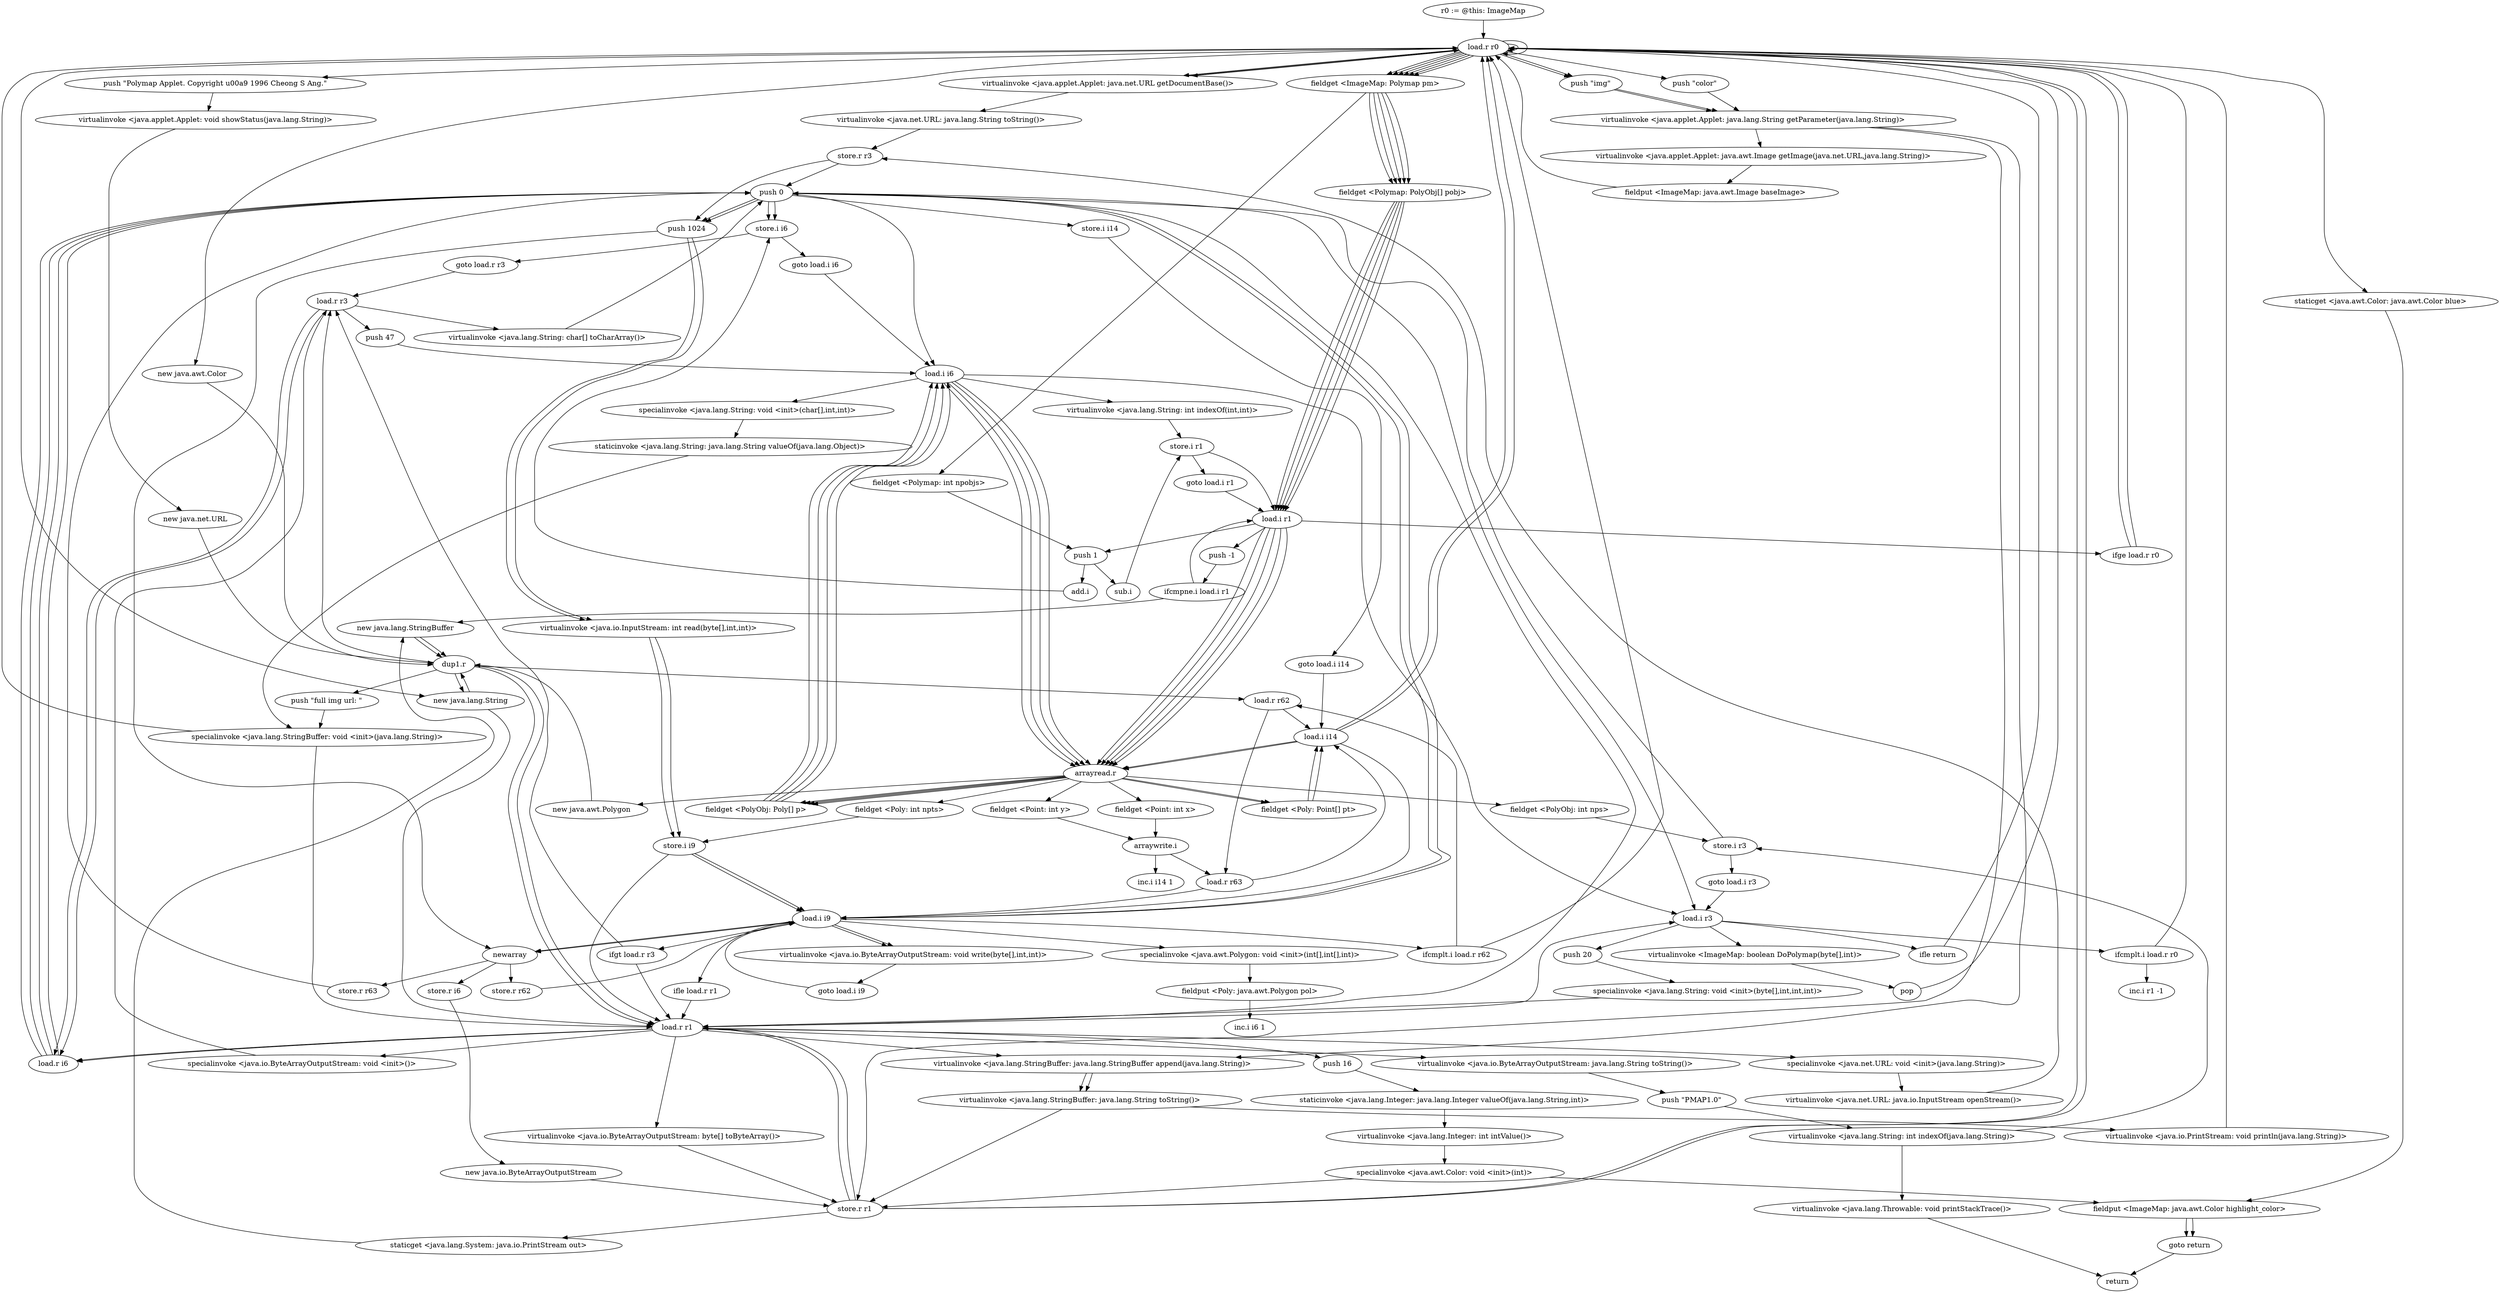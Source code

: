 digraph "" {
    "r0 := @this: ImageMap"
    "load.r r0"
    "r0 := @this: ImageMap"->"load.r r0";
    "load.r r0"->"load.r r0";
    "load.r r0"->"load.r r0";
    "virtualinvoke <java.applet.Applet: java.net.URL getDocumentBase()>"
    "load.r r0"->"virtualinvoke <java.applet.Applet: java.net.URL getDocumentBase()>";
    "virtualinvoke <java.applet.Applet: java.net.URL getDocumentBase()>"->"load.r r0";
    "push \"img\""
    "load.r r0"->"push \"img\"";
    "virtualinvoke <java.applet.Applet: java.lang.String getParameter(java.lang.String)>"
    "push \"img\""->"virtualinvoke <java.applet.Applet: java.lang.String getParameter(java.lang.String)>";
    "virtualinvoke <java.applet.Applet: java.awt.Image getImage(java.net.URL,java.lang.String)>"
    "virtualinvoke <java.applet.Applet: java.lang.String getParameter(java.lang.String)>"->"virtualinvoke <java.applet.Applet: java.awt.Image getImage(java.net.URL,java.lang.String)>";
    "fieldput <ImageMap: java.awt.Image baseImage>"
    "virtualinvoke <java.applet.Applet: java.awt.Image getImage(java.net.URL,java.lang.String)>"->"fieldput <ImageMap: java.awt.Image baseImage>";
    "fieldput <ImageMap: java.awt.Image baseImage>"->"load.r r0";
    "load.r r0"->"virtualinvoke <java.applet.Applet: java.net.URL getDocumentBase()>";
    "virtualinvoke <java.net.URL: java.lang.String toString()>"
    "virtualinvoke <java.applet.Applet: java.net.URL getDocumentBase()>"->"virtualinvoke <java.net.URL: java.lang.String toString()>";
    "store.r r3"
    "virtualinvoke <java.net.URL: java.lang.String toString()>"->"store.r r3";
    "push 0"
    "store.r r3"->"push 0";
    "store.i i6"
    "push 0"->"store.i i6";
    "goto load.r r3"
    "store.i i6"->"goto load.r r3";
    "load.r r3"
    "goto load.r r3"->"load.r r3";
    "push 47"
    "load.r r3"->"push 47";
    "load.i i6"
    "push 47"->"load.i i6";
    "virtualinvoke <java.lang.String: int indexOf(int,int)>"
    "load.i i6"->"virtualinvoke <java.lang.String: int indexOf(int,int)>";
    "store.i r1"
    "virtualinvoke <java.lang.String: int indexOf(int,int)>"->"store.i r1";
    "load.i r1"
    "store.i r1"->"load.i r1";
    "push -1"
    "load.i r1"->"push -1";
    "ifcmpne.i load.i r1"
    "push -1"->"ifcmpne.i load.i r1";
    "new java.lang.StringBuffer"
    "ifcmpne.i load.i r1"->"new java.lang.StringBuffer";
    "dup1.r"
    "new java.lang.StringBuffer"->"dup1.r";
    "new java.lang.String"
    "dup1.r"->"new java.lang.String";
    "new java.lang.String"->"dup1.r";
    "dup1.r"->"load.r r3";
    "virtualinvoke <java.lang.String: char[] toCharArray()>"
    "load.r r3"->"virtualinvoke <java.lang.String: char[] toCharArray()>";
    "virtualinvoke <java.lang.String: char[] toCharArray()>"->"push 0";
    "push 0"->"load.i i6";
    "specialinvoke <java.lang.String: void <init>(char[],int,int)>"
    "load.i i6"->"specialinvoke <java.lang.String: void <init>(char[],int,int)>";
    "staticinvoke <java.lang.String: java.lang.String valueOf(java.lang.Object)>"
    "specialinvoke <java.lang.String: void <init>(char[],int,int)>"->"staticinvoke <java.lang.String: java.lang.String valueOf(java.lang.Object)>";
    "specialinvoke <java.lang.StringBuffer: void <init>(java.lang.String)>"
    "staticinvoke <java.lang.String: java.lang.String valueOf(java.lang.Object)>"->"specialinvoke <java.lang.StringBuffer: void <init>(java.lang.String)>";
    "specialinvoke <java.lang.StringBuffer: void <init>(java.lang.String)>"->"load.r r0";
    "load.r r0"->"push \"img\"";
    "push \"img\""->"virtualinvoke <java.applet.Applet: java.lang.String getParameter(java.lang.String)>";
    "virtualinvoke <java.lang.StringBuffer: java.lang.StringBuffer append(java.lang.String)>"
    "virtualinvoke <java.applet.Applet: java.lang.String getParameter(java.lang.String)>"->"virtualinvoke <java.lang.StringBuffer: java.lang.StringBuffer append(java.lang.String)>";
    "virtualinvoke <java.lang.StringBuffer: java.lang.String toString()>"
    "virtualinvoke <java.lang.StringBuffer: java.lang.StringBuffer append(java.lang.String)>"->"virtualinvoke <java.lang.StringBuffer: java.lang.String toString()>";
    "store.r r1"
    "virtualinvoke <java.lang.StringBuffer: java.lang.String toString()>"->"store.r r1";
    "staticget <java.lang.System: java.io.PrintStream out>"
    "store.r r1"->"staticget <java.lang.System: java.io.PrintStream out>";
    "staticget <java.lang.System: java.io.PrintStream out>"->"new java.lang.StringBuffer";
    "new java.lang.StringBuffer"->"dup1.r";
    "push \"full img url: \""
    "dup1.r"->"push \"full img url: \"";
    "push \"full img url: \""->"specialinvoke <java.lang.StringBuffer: void <init>(java.lang.String)>";
    "load.r r1"
    "specialinvoke <java.lang.StringBuffer: void <init>(java.lang.String)>"->"load.r r1";
    "load.r r1"->"virtualinvoke <java.lang.StringBuffer: java.lang.StringBuffer append(java.lang.String)>";
    "virtualinvoke <java.lang.StringBuffer: java.lang.StringBuffer append(java.lang.String)>"->"virtualinvoke <java.lang.StringBuffer: java.lang.String toString()>";
    "virtualinvoke <java.io.PrintStream: void println(java.lang.String)>"
    "virtualinvoke <java.lang.StringBuffer: java.lang.String toString()>"->"virtualinvoke <java.io.PrintStream: void println(java.lang.String)>";
    "virtualinvoke <java.io.PrintStream: void println(java.lang.String)>"->"load.r r0";
    "push \"Polymap Applet. Copyright \u00a9 1996 Cheong S Ang.\""
    "load.r r0"->"push \"Polymap Applet. Copyright \u00a9 1996 Cheong S Ang.\"";
    "virtualinvoke <java.applet.Applet: void showStatus(java.lang.String)>"
    "push \"Polymap Applet. Copyright \u00a9 1996 Cheong S Ang.\""->"virtualinvoke <java.applet.Applet: void showStatus(java.lang.String)>";
    "new java.net.URL"
    "virtualinvoke <java.applet.Applet: void showStatus(java.lang.String)>"->"new java.net.URL";
    "new java.net.URL"->"dup1.r";
    "dup1.r"->"load.r r1";
    "specialinvoke <java.net.URL: void <init>(java.lang.String)>"
    "load.r r1"->"specialinvoke <java.net.URL: void <init>(java.lang.String)>";
    "virtualinvoke <java.net.URL: java.io.InputStream openStream()>"
    "specialinvoke <java.net.URL: void <init>(java.lang.String)>"->"virtualinvoke <java.net.URL: java.io.InputStream openStream()>";
    "virtualinvoke <java.net.URL: java.io.InputStream openStream()>"->"store.r r3";
    "push 1024"
    "store.r r3"->"push 1024";
    "newarray"
    "push 1024"->"newarray";
    "store.r i6"
    "newarray"->"store.r i6";
    "new java.io.ByteArrayOutputStream"
    "store.r i6"->"new java.io.ByteArrayOutputStream";
    "new java.io.ByteArrayOutputStream"->"store.r r1";
    "store.r r1"->"load.r r1";
    "specialinvoke <java.io.ByteArrayOutputStream: void <init>()>"
    "load.r r1"->"specialinvoke <java.io.ByteArrayOutputStream: void <init>()>";
    "specialinvoke <java.io.ByteArrayOutputStream: void <init>()>"->"load.r r3";
    "load.r i6"
    "load.r r3"->"load.r i6";
    "load.r i6"->"push 0";
    "push 0"->"push 1024";
    "virtualinvoke <java.io.InputStream: int read(byte[],int,int)>"
    "push 1024"->"virtualinvoke <java.io.InputStream: int read(byte[],int,int)>";
    "store.i i9"
    "virtualinvoke <java.io.InputStream: int read(byte[],int,int)>"->"store.i i9";
    "store.i i9"->"load.r r1";
    "load.r r1"->"load.r i6";
    "load.r i6"->"push 0";
    "load.i i9"
    "push 0"->"load.i i9";
    "virtualinvoke <java.io.ByteArrayOutputStream: void write(byte[],int,int)>"
    "load.i i9"->"virtualinvoke <java.io.ByteArrayOutputStream: void write(byte[],int,int)>";
    "goto load.i i9"
    "virtualinvoke <java.io.ByteArrayOutputStream: void write(byte[],int,int)>"->"goto load.i i9";
    "goto load.i i9"->"load.i i9";
    "ifgt load.r r3"
    "load.i i9"->"ifgt load.r r3";
    "ifgt load.r r3"->"load.r r1";
    "virtualinvoke <java.io.ByteArrayOutputStream: java.lang.String toString()>"
    "load.r r1"->"virtualinvoke <java.io.ByteArrayOutputStream: java.lang.String toString()>";
    "push \"PMAP1.0\""
    "virtualinvoke <java.io.ByteArrayOutputStream: java.lang.String toString()>"->"push \"PMAP1.0\"";
    "virtualinvoke <java.lang.String: int indexOf(java.lang.String)>"
    "push \"PMAP1.0\""->"virtualinvoke <java.lang.String: int indexOf(java.lang.String)>";
    "store.i r3"
    "virtualinvoke <java.lang.String: int indexOf(java.lang.String)>"->"store.i r3";
    "goto load.i r3"
    "store.i r3"->"goto load.i r3";
    "load.i r3"
    "goto load.i r3"->"load.i r3";
    "ifle return"
    "load.i r3"->"ifle return";
    "ifle return"->"load.r r0";
    "load.r r0"->"new java.lang.String";
    "new java.lang.String"->"load.r r1";
    "virtualinvoke <java.io.ByteArrayOutputStream: byte[] toByteArray()>"
    "load.r r1"->"virtualinvoke <java.io.ByteArrayOutputStream: byte[] toByteArray()>";
    "virtualinvoke <java.io.ByteArrayOutputStream: byte[] toByteArray()>"->"store.r r1";
    "store.r r1"->"load.r r1";
    "load.r r1"->"push 0";
    "push 0"->"load.i r3";
    "push 20"
    "load.i r3"->"push 20";
    "specialinvoke <java.lang.String: void <init>(byte[],int,int,int)>"
    "push 20"->"specialinvoke <java.lang.String: void <init>(byte[],int,int,int)>";
    "specialinvoke <java.lang.String: void <init>(byte[],int,int,int)>"->"load.r r1";
    "load.r r1"->"load.i r3";
    "virtualinvoke <ImageMap: boolean DoPolymap(byte[],int)>"
    "load.i r3"->"virtualinvoke <ImageMap: boolean DoPolymap(byte[],int)>";
    "pop"
    "virtualinvoke <ImageMap: boolean DoPolymap(byte[],int)>"->"pop";
    "pop"->"load.r r0";
    "fieldget <ImageMap: Polymap pm>"
    "load.r r0"->"fieldget <ImageMap: Polymap pm>";
    "fieldget <Polymap: int npobjs>"
    "fieldget <ImageMap: Polymap pm>"->"fieldget <Polymap: int npobjs>";
    "push 1"
    "fieldget <Polymap: int npobjs>"->"push 1";
    "sub.i"
    "push 1"->"sub.i";
    "sub.i"->"store.i r1";
    "goto load.i r1"
    "store.i r1"->"goto load.i r1";
    "goto load.i r1"->"load.i r1";
    "ifge load.r r0"
    "load.i r1"->"ifge load.r r0";
    "ifge load.r r0"->"load.r r0";
    "push \"color\""
    "load.r r0"->"push \"color\"";
    "push \"color\""->"virtualinvoke <java.applet.Applet: java.lang.String getParameter(java.lang.String)>";
    "virtualinvoke <java.applet.Applet: java.lang.String getParameter(java.lang.String)>"->"store.r r1";
    "store.r r1"->"load.r r0";
    "new java.awt.Color"
    "load.r r0"->"new java.awt.Color";
    "new java.awt.Color"->"dup1.r";
    "dup1.r"->"load.r r1";
    "push 16"
    "load.r r1"->"push 16";
    "staticinvoke <java.lang.Integer: java.lang.Integer valueOf(java.lang.String,int)>"
    "push 16"->"staticinvoke <java.lang.Integer: java.lang.Integer valueOf(java.lang.String,int)>";
    "virtualinvoke <java.lang.Integer: int intValue()>"
    "staticinvoke <java.lang.Integer: java.lang.Integer valueOf(java.lang.String,int)>"->"virtualinvoke <java.lang.Integer: int intValue()>";
    "specialinvoke <java.awt.Color: void <init>(int)>"
    "virtualinvoke <java.lang.Integer: int intValue()>"->"specialinvoke <java.awt.Color: void <init>(int)>";
    "fieldput <ImageMap: java.awt.Color highlight_color>"
    "specialinvoke <java.awt.Color: void <init>(int)>"->"fieldput <ImageMap: java.awt.Color highlight_color>";
    "goto return"
    "fieldput <ImageMap: java.awt.Color highlight_color>"->"goto return";
    "return"
    "goto return"->"return";
    "specialinvoke <java.awt.Color: void <init>(int)>"->"store.r r1";
    "store.r r1"->"load.r r0";
    "staticget <java.awt.Color: java.awt.Color blue>"
    "load.r r0"->"staticget <java.awt.Color: java.awt.Color blue>";
    "staticget <java.awt.Color: java.awt.Color blue>"->"fieldput <ImageMap: java.awt.Color highlight_color>";
    "fieldput <ImageMap: java.awt.Color highlight_color>"->"goto return";
    "ifge load.r r0"->"load.r r0";
    "load.r r0"->"fieldget <ImageMap: Polymap pm>";
    "fieldget <Polymap: PolyObj[] pobj>"
    "fieldget <ImageMap: Polymap pm>"->"fieldget <Polymap: PolyObj[] pobj>";
    "fieldget <Polymap: PolyObj[] pobj>"->"load.i r1";
    "arrayread.r"
    "load.i r1"->"arrayread.r";
    "fieldget <PolyObj: int nps>"
    "arrayread.r"->"fieldget <PolyObj: int nps>";
    "fieldget <PolyObj: int nps>"->"store.i r3";
    "store.i r3"->"push 0";
    "push 0"->"store.i i6";
    "goto load.i i6"
    "store.i i6"->"goto load.i i6";
    "goto load.i i6"->"load.i i6";
    "load.i i6"->"load.i r3";
    "ifcmplt.i load.r r0"
    "load.i r3"->"ifcmplt.i load.r r0";
    "inc.i r1 -1"
    "ifcmplt.i load.r r0"->"inc.i r1 -1";
    "ifcmplt.i load.r r0"->"load.r r0";
    "load.r r0"->"fieldget <ImageMap: Polymap pm>";
    "fieldget <ImageMap: Polymap pm>"->"fieldget <Polymap: PolyObj[] pobj>";
    "fieldget <Polymap: PolyObj[] pobj>"->"load.i r1";
    "load.i r1"->"arrayread.r";
    "fieldget <PolyObj: Poly[] p>"
    "arrayread.r"->"fieldget <PolyObj: Poly[] p>";
    "fieldget <PolyObj: Poly[] p>"->"load.i i6";
    "load.i i6"->"arrayread.r";
    "fieldget <Poly: int npts>"
    "arrayread.r"->"fieldget <Poly: int npts>";
    "fieldget <Poly: int npts>"->"store.i i9";
    "store.i i9"->"load.i i9";
    "load.i i9"->"newarray";
    "store.r r62"
    "newarray"->"store.r r62";
    "store.r r62"->"load.i i9";
    "load.i i9"->"newarray";
    "store.r r63"
    "newarray"->"store.r r63";
    "store.r r63"->"push 0";
    "store.i i14"
    "push 0"->"store.i i14";
    "goto load.i i14"
    "store.i i14"->"goto load.i i14";
    "load.i i14"
    "goto load.i i14"->"load.i i14";
    "load.i i14"->"load.i i9";
    "ifcmplt.i load.r r62"
    "load.i i9"->"ifcmplt.i load.r r62";
    "ifcmplt.i load.r r62"->"load.r r0";
    "load.r r0"->"fieldget <ImageMap: Polymap pm>";
    "fieldget <ImageMap: Polymap pm>"->"fieldget <Polymap: PolyObj[] pobj>";
    "fieldget <Polymap: PolyObj[] pobj>"->"load.i r1";
    "load.i r1"->"arrayread.r";
    "arrayread.r"->"fieldget <PolyObj: Poly[] p>";
    "fieldget <PolyObj: Poly[] p>"->"load.i i6";
    "load.i i6"->"arrayread.r";
    "new java.awt.Polygon"
    "arrayread.r"->"new java.awt.Polygon";
    "new java.awt.Polygon"->"dup1.r";
    "load.r r62"
    "dup1.r"->"load.r r62";
    "load.r r63"
    "load.r r62"->"load.r r63";
    "load.r r63"->"load.i i9";
    "specialinvoke <java.awt.Polygon: void <init>(int[],int[],int)>"
    "load.i i9"->"specialinvoke <java.awt.Polygon: void <init>(int[],int[],int)>";
    "fieldput <Poly: java.awt.Polygon pol>"
    "specialinvoke <java.awt.Polygon: void <init>(int[],int[],int)>"->"fieldput <Poly: java.awt.Polygon pol>";
    "inc.i i6 1"
    "fieldput <Poly: java.awt.Polygon pol>"->"inc.i i6 1";
    "ifcmplt.i load.r r62"->"load.r r62";
    "load.r r62"->"load.i i14";
    "load.i i14"->"load.r r0";
    "load.r r0"->"fieldget <ImageMap: Polymap pm>";
    "fieldget <ImageMap: Polymap pm>"->"fieldget <Polymap: PolyObj[] pobj>";
    "fieldget <Polymap: PolyObj[] pobj>"->"load.i r1";
    "load.i r1"->"arrayread.r";
    "arrayread.r"->"fieldget <PolyObj: Poly[] p>";
    "fieldget <PolyObj: Poly[] p>"->"load.i i6";
    "load.i i6"->"arrayread.r";
    "fieldget <Poly: Point[] pt>"
    "arrayread.r"->"fieldget <Poly: Point[] pt>";
    "fieldget <Poly: Point[] pt>"->"load.i i14";
    "load.i i14"->"arrayread.r";
    "fieldget <Point: int x>"
    "arrayread.r"->"fieldget <Point: int x>";
    "arraywrite.i"
    "fieldget <Point: int x>"->"arraywrite.i";
    "arraywrite.i"->"load.r r63";
    "load.r r63"->"load.i i14";
    "load.i i14"->"load.r r0";
    "load.r r0"->"fieldget <ImageMap: Polymap pm>";
    "fieldget <ImageMap: Polymap pm>"->"fieldget <Polymap: PolyObj[] pobj>";
    "fieldget <Polymap: PolyObj[] pobj>"->"load.i r1";
    "load.i r1"->"arrayread.r";
    "arrayread.r"->"fieldget <PolyObj: Poly[] p>";
    "fieldget <PolyObj: Poly[] p>"->"load.i i6";
    "load.i i6"->"arrayread.r";
    "arrayread.r"->"fieldget <Poly: Point[] pt>";
    "fieldget <Poly: Point[] pt>"->"load.i i14";
    "load.i i14"->"arrayread.r";
    "fieldget <Point: int y>"
    "arrayread.r"->"fieldget <Point: int y>";
    "fieldget <Point: int y>"->"arraywrite.i";
    "inc.i i14 1"
    "arraywrite.i"->"inc.i i14 1";
    "virtualinvoke <java.lang.Throwable: void printStackTrace()>"
    "virtualinvoke <java.lang.String: int indexOf(java.lang.String)>"->"virtualinvoke <java.lang.Throwable: void printStackTrace()>";
    "virtualinvoke <java.lang.Throwable: void printStackTrace()>"->"return";
    "ifgt load.r r3"->"load.r r3";
    "load.r r3"->"load.r i6";
    "load.r i6"->"push 0";
    "push 0"->"push 1024";
    "push 1024"->"virtualinvoke <java.io.InputStream: int read(byte[],int,int)>";
    "virtualinvoke <java.io.InputStream: int read(byte[],int,int)>"->"store.i i9";
    "store.i i9"->"load.i i9";
    "ifle load.r r1"
    "load.i i9"->"ifle load.r r1";
    "ifle load.r r1"->"load.r r1";
    "load.r r1"->"load.r i6";
    "load.r i6"->"push 0";
    "push 0"->"load.i i9";
    "load.i i9"->"virtualinvoke <java.io.ByteArrayOutputStream: void write(byte[],int,int)>";
    "ifcmpne.i load.i r1"->"load.i r1";
    "load.i r1"->"push 1";
    "add.i"
    "push 1"->"add.i";
    "add.i"->"store.i i6";
}
